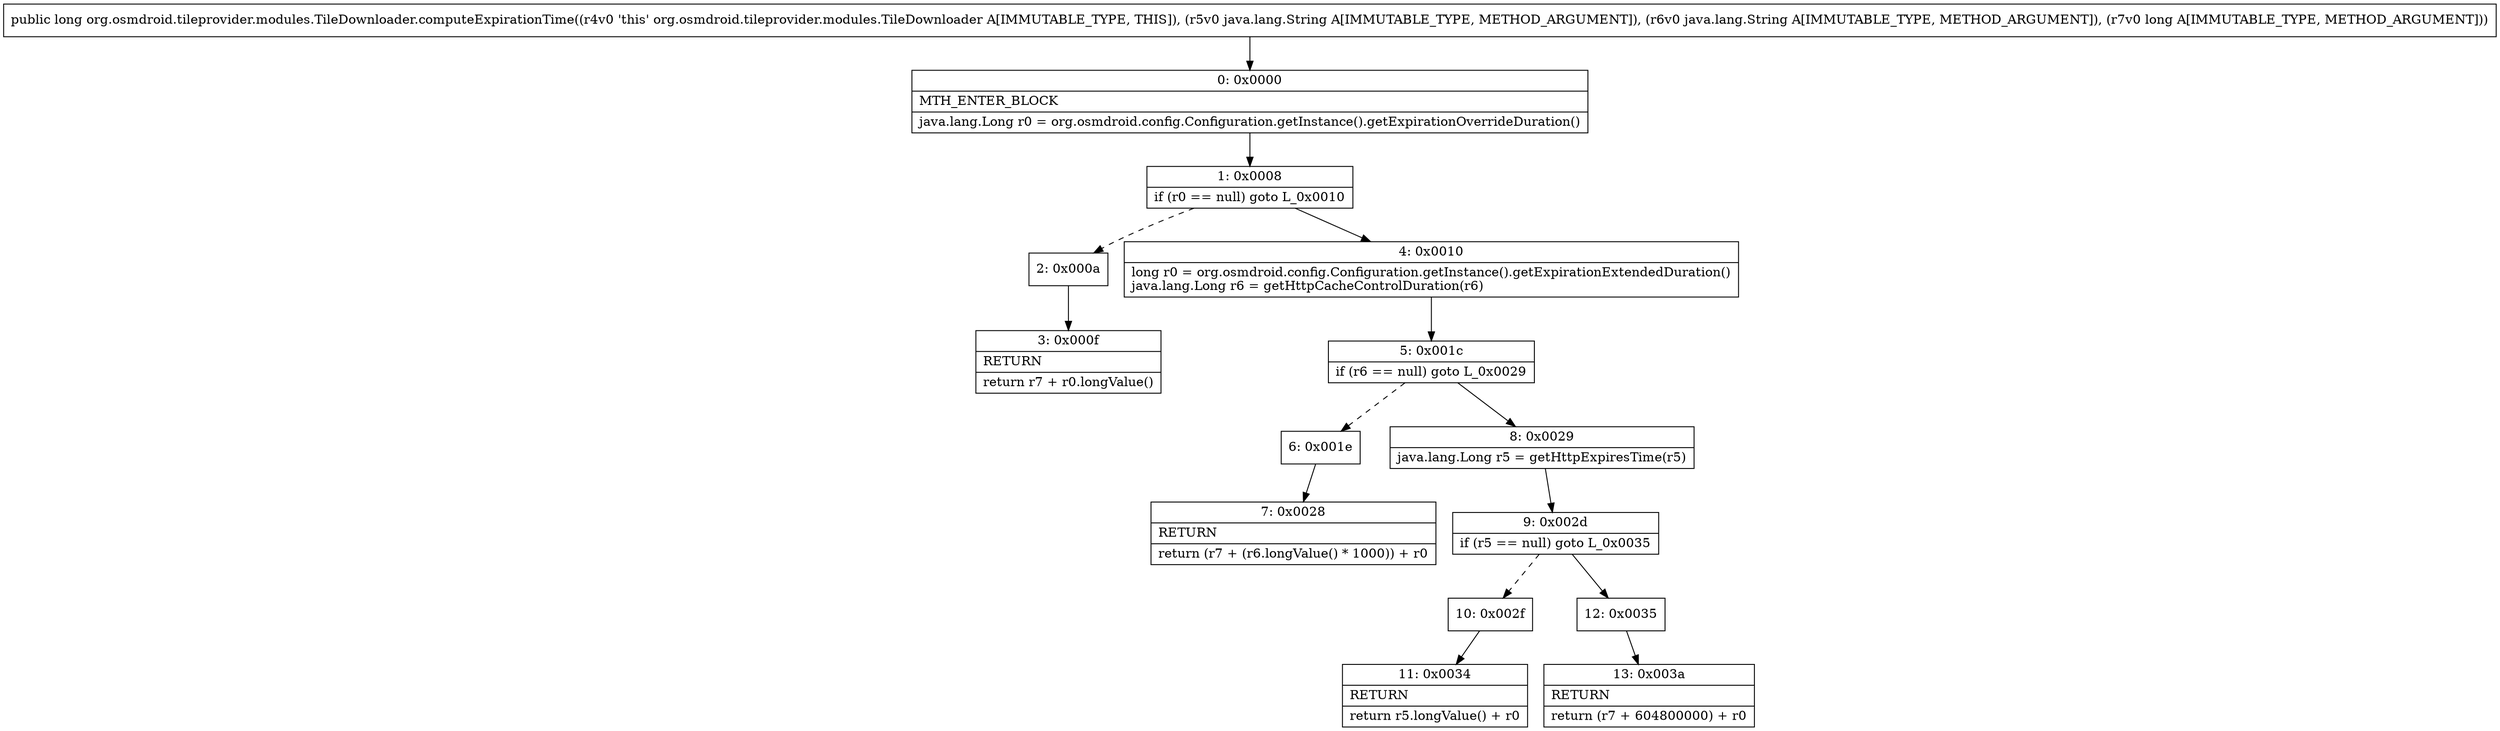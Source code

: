 digraph "CFG fororg.osmdroid.tileprovider.modules.TileDownloader.computeExpirationTime(Ljava\/lang\/String;Ljava\/lang\/String;J)J" {
Node_0 [shape=record,label="{0\:\ 0x0000|MTH_ENTER_BLOCK\l|java.lang.Long r0 = org.osmdroid.config.Configuration.getInstance().getExpirationOverrideDuration()\l}"];
Node_1 [shape=record,label="{1\:\ 0x0008|if (r0 == null) goto L_0x0010\l}"];
Node_2 [shape=record,label="{2\:\ 0x000a}"];
Node_3 [shape=record,label="{3\:\ 0x000f|RETURN\l|return r7 + r0.longValue()\l}"];
Node_4 [shape=record,label="{4\:\ 0x0010|long r0 = org.osmdroid.config.Configuration.getInstance().getExpirationExtendedDuration()\ljava.lang.Long r6 = getHttpCacheControlDuration(r6)\l}"];
Node_5 [shape=record,label="{5\:\ 0x001c|if (r6 == null) goto L_0x0029\l}"];
Node_6 [shape=record,label="{6\:\ 0x001e}"];
Node_7 [shape=record,label="{7\:\ 0x0028|RETURN\l|return (r7 + (r6.longValue() * 1000)) + r0\l}"];
Node_8 [shape=record,label="{8\:\ 0x0029|java.lang.Long r5 = getHttpExpiresTime(r5)\l}"];
Node_9 [shape=record,label="{9\:\ 0x002d|if (r5 == null) goto L_0x0035\l}"];
Node_10 [shape=record,label="{10\:\ 0x002f}"];
Node_11 [shape=record,label="{11\:\ 0x0034|RETURN\l|return r5.longValue() + r0\l}"];
Node_12 [shape=record,label="{12\:\ 0x0035}"];
Node_13 [shape=record,label="{13\:\ 0x003a|RETURN\l|return (r7 + 604800000) + r0\l}"];
MethodNode[shape=record,label="{public long org.osmdroid.tileprovider.modules.TileDownloader.computeExpirationTime((r4v0 'this' org.osmdroid.tileprovider.modules.TileDownloader A[IMMUTABLE_TYPE, THIS]), (r5v0 java.lang.String A[IMMUTABLE_TYPE, METHOD_ARGUMENT]), (r6v0 java.lang.String A[IMMUTABLE_TYPE, METHOD_ARGUMENT]), (r7v0 long A[IMMUTABLE_TYPE, METHOD_ARGUMENT])) }"];
MethodNode -> Node_0;
Node_0 -> Node_1;
Node_1 -> Node_2[style=dashed];
Node_1 -> Node_4;
Node_2 -> Node_3;
Node_4 -> Node_5;
Node_5 -> Node_6[style=dashed];
Node_5 -> Node_8;
Node_6 -> Node_7;
Node_8 -> Node_9;
Node_9 -> Node_10[style=dashed];
Node_9 -> Node_12;
Node_10 -> Node_11;
Node_12 -> Node_13;
}

